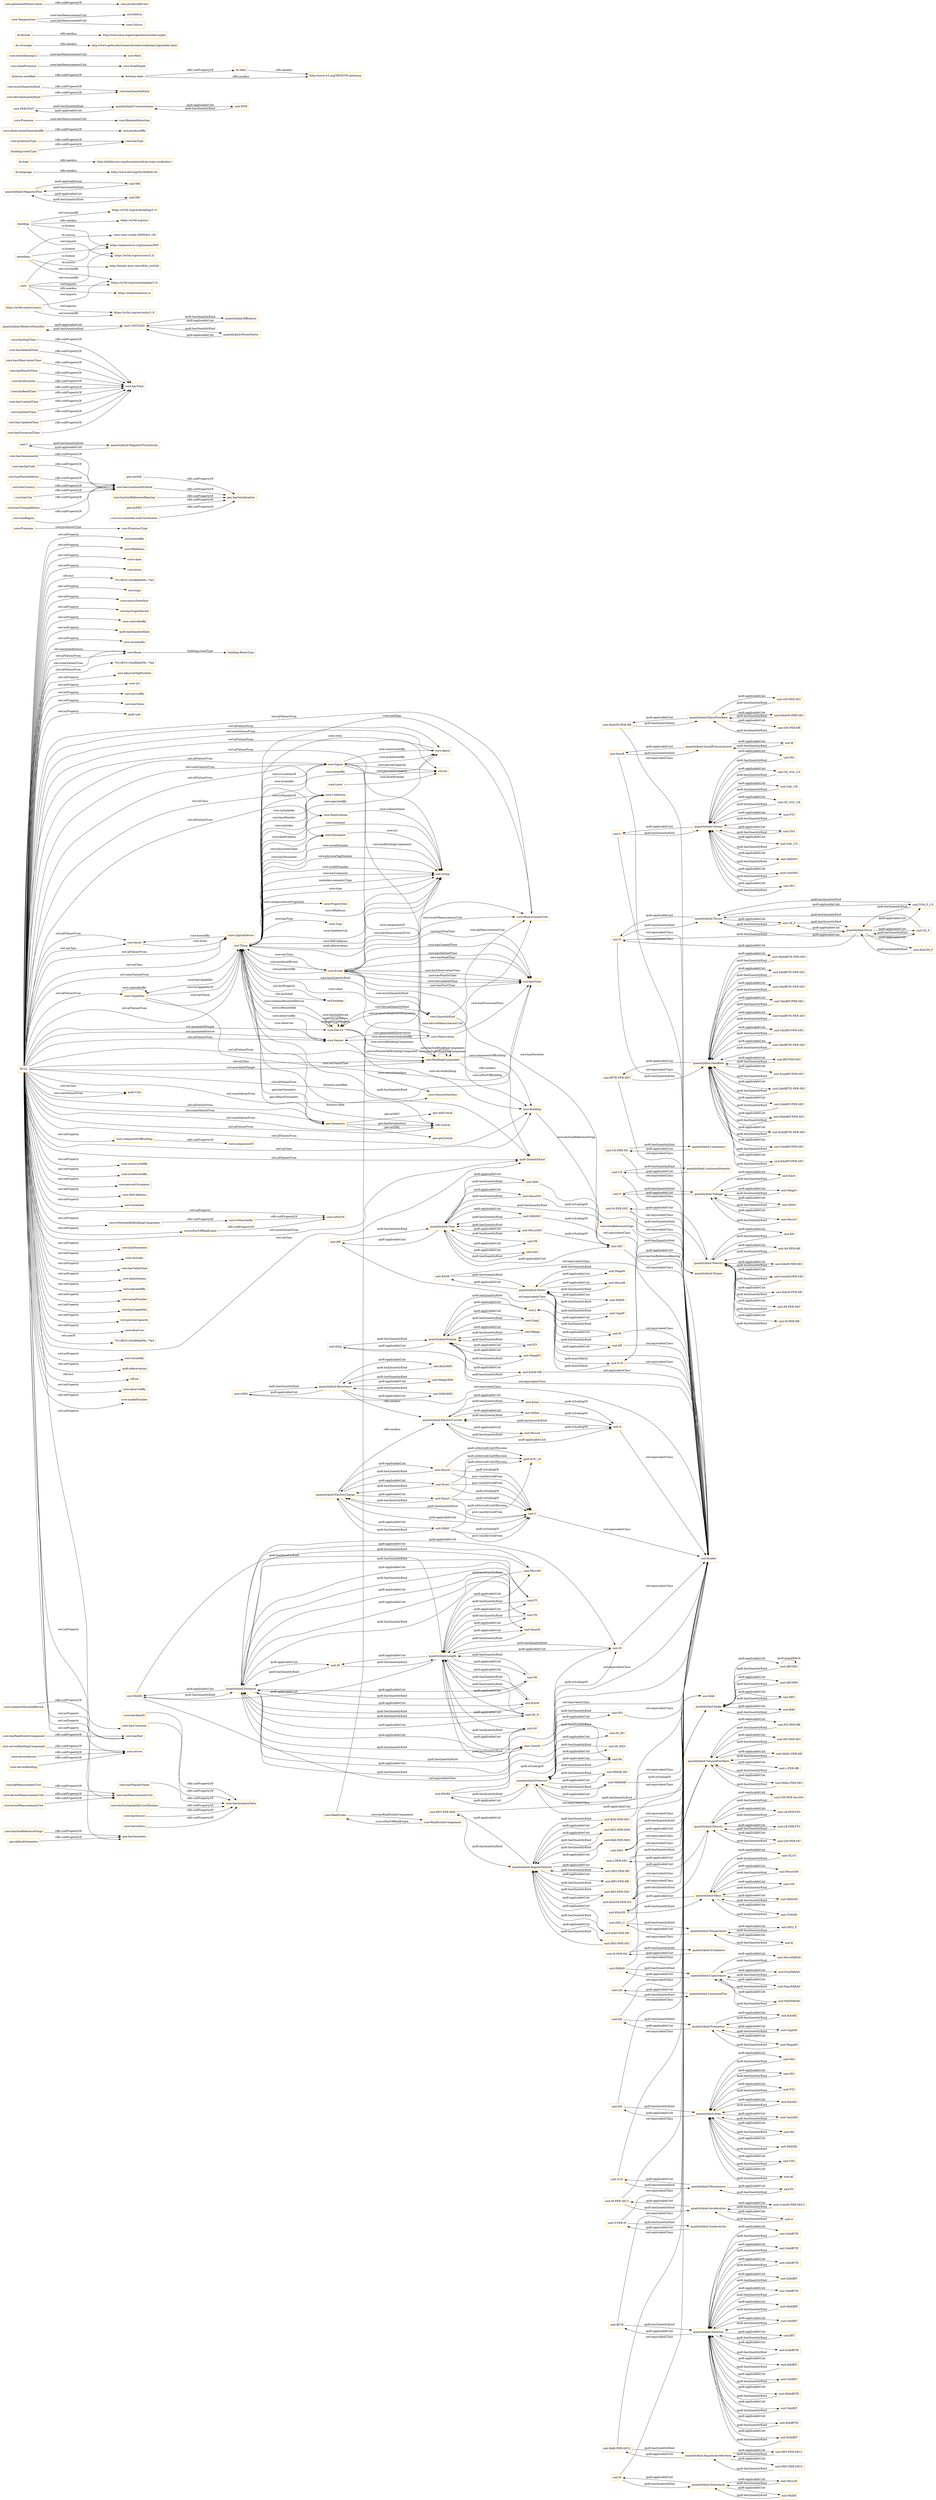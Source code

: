 digraph ar2dtool_diagram { 
rankdir=LR;
size="1501"
node [shape = rectangle, color="orange"]; "building:RoomType" "core:Room" "core:Premises" "core:Capability" "core:Observation" "core:Asset" "core:Level" "core:RealEstateComponent" "core:PropertySet" "core:Space" "core:Device" "core:Sensor" "geo:Geometry" "core:Type" "core:Building" "core:RealEstate" "core:Event" "core:GeoReferenceOrigo" "core:DataSchema" "core:BuildingComponent" "core:PremisesType" "core:LogicalDevice" "core:MeasurementUnit" "core:Agent" "core:Collection" "core:QuantityKind" "core:SensorInterface" "core:Document" "qudt:Unit" "qudt:QuantityKind" ; /*classes style*/
	"geo:asGML" -> "geo:hasSerialization" [ label = "rdfs:subPropertyOf" ];
	"unit:FC" -> "quantitykind:Illuminance" [ label = "qudt:hasQuantityKind" ];
	"unit:IN" -> "quantitykind:Distance" [ label = "qudt:hasQuantityKind" ];
	"unit:IN" -> "quantitykind:Length" [ label = "qudt:hasQuantityKind" ];
	"unit:REV" -> "quantitykind:Angle" [ label = "qudt:hasQuantityKind" ];
	"unit:MI-PER-SEC" -> "quantitykind:Velocity" [ label = "qudt:hasQuantityKind" ];
	"unit:T" -> "quantitykind:MagneticFluxDensity" [ label = "qudt:hasQuantityKind" ];
	"core:hasStopTime" -> "core:hasTime" [ label = "rdfs:subPropertyOf" ];
	"unit:GigaJ" -> "quantitykind:Energy" [ label = "qudt:hasQuantityKind" ];
	"core:hasGeonamesId" -> "core:hasLocationAttribute" [ label = "rdfs:subPropertyOf" ];
	"core:containsMountedDevice" -> "core:hasPart" [ label = "rdfs:subPropertyOf" ];
	"unit:YobiBIT" -> "quantitykind:DataSize" [ label = "qudt:hasQuantityKind" ];
	"unit:TebiBYTE-PER-SEC" -> "quantitykind:DataRate" [ label = "qudt:hasQuantityKind" ];
	"quantitykind:RelativeHumidity" -> "unit:UNITLESS" [ label = "qudt:applicableUnit" ];
	"unit:GAL_US" -> "quantitykind:Volume" [ label = "qudt:hasQuantityKind" ];
	"unit:BIT-PER-SEC" -> "quantitykind:DataRate" [ label = "qudt:hasQuantityKind" ];
	"unit:KiloGM-PER-HR" -> "xsd:double" [ label = "owl:equivalentClass" ];
	"unit:KiloGM-PER-HR" -> "quantitykind:MassFlowRate" [ label = "qudt:hasQuantityKind" ];
	"core:hasDeletedTime" -> "core:hasTime" [ label = "rdfs:subPropertyOf" ];
	"unit:REV-PER-SEC2" -> "quantitykind:AngularAcceleration" [ label = "qudt:hasQuantityKind" ];
	"unit:DEG_F" -> "quantitykind:Temperature" [ label = "qudt:hasQuantityKind" ];
	"core:hasObservationTime" -> "core:hasTime" [ label = "rdfs:subPropertyOf" ];
	"quantitykind:SoundPressureLevel" -> "unit:B" [ label = "qudt:applicableUnit" ];
	"quantitykind:SoundPressureLevel" -> "unit:DeciB" [ label = "qudt:applicableUnit" ];
	"building:" -> "https://w3id.org/rec/building/3.3/" [ label = "owl:versionIRI" ];
	"building:" -> "https://w3id.org/rec/" [ label = "rdfs:seeAlso" ];
	"building:" -> "https://opensource.org/licenses/MIT" [ label = "cc:license" ];
	"building:" -> "https://w3id.org/rec/core/3.3/" [ label = "owl:imports" ];
	"core:servesBuildingComponent" -> "core:serves" [ label = "rdfs:subPropertyOf" ];
	"unit:RAD" -> "quantitykind:Angle" [ label = "qudt:hasQuantityKind" ];
	"unit:MilliM3" -> "quantitykind:Volume" [ label = "qudt:hasQuantityKind" ];
	"core:hasLittera" -> "core:hasAuxiliaryData" [ label = "rdfs:subPropertyOf" ];
	"quantitykind:Volume" -> "unit:CentiM3" [ label = "qudt:applicableUnit" ];
	"quantitykind:Volume" -> "unit:MilliM3" [ label = "qudt:applicableUnit" ];
	"quantitykind:Volume" -> "unit:IN3" [ label = "qudt:applicableUnit" ];
	"quantitykind:Volume" -> "unit:M3" [ label = "qudt:applicableUnit" ];
	"quantitykind:Volume" -> "unit:OZ_VOL_US" [ label = "qudt:applicableUnit" ];
	"quantitykind:Volume" -> "unit:GAL_UK" [ label = "qudt:applicableUnit" ];
	"quantitykind:Volume" -> "unit:OZ_VOL_UK" [ label = "qudt:applicableUnit" ];
	"quantitykind:Volume" -> "unit:FT3" [ label = "qudt:applicableUnit" ];
	"quantitykind:Volume" -> "unit:L" [ label = "qudt:applicableUnit" ];
	"quantitykind:Volume" -> "unit:GAL_US" [ label = "qudt:applicableUnit" ];
	"quantitykind:Volume" -> "unit:YD3" [ label = "qudt:applicableUnit" ];
	"unit:HR" -> "xsd:double" [ label = "owl:equivalentClass" ];
	"unit:HR" -> "quantitykind:Time" [ label = "qudt:hasQuantityKind" ];
	"quantitykind:Thrust" -> "unit:N" [ label = "qudt:applicableUnit" ];
	"quantitykind:Thrust" -> "unit:TON_F_US" [ label = "qudt:applicableUnit" ];
	"quantitykind:Thrust" -> "unit:OZ_F" [ label = "qudt:applicableUnit" ];
	"quantitykind:Thrust" -> "unit:LB_F" [ label = "qudt:applicableUnit" ];
	"unit:OZ_VOL_UK" -> "quantitykind:Volume" [ label = "qudt:hasQuantityKind" ];
	"quantitykind:MagneticFlux" -> "unit:WB" [ label = "qudt:applicableUnit" ];
	"quantitykind:MagneticFlux" -> "unit:MX" [ label = "qudt:applicableUnit" ];
	"quantitykind:MagneticFluxDensity" -> "unit:T" [ label = "qudt:applicableUnit" ];
	"dc:language" -> "http://www.ietf.org/rfc/rfc4646.txt" [ label = "rdfs:seeAlso" ];
	"unit:BIT" -> "quantitykind:DataSize" [ label = "qudt:hasQuantityKind" ];
	"unit:WB" -> "quantitykind:MagneticFlux" [ label = "qudt:hasQuantityKind" ];
	"unit:DEG-PER-SEC" -> "quantitykind:AngularVelocity" [ label = "qudt:hasQuantityKind" ];
	"unit:FT" -> "quantitykind:Length" [ label = "qudt:hasQuantityKind" ];
	"unit:FT" -> "quantitykind:Distance" [ label = "qudt:hasQuantityKind" ];
	"unit:SEC" -> "xsd:double" [ label = "owl:equivalentClass" ];
	"unit:SEC" -> "quantitykind:Time" [ label = "qudt:hasQuantityKind" ];
	"core:hasZipCode" -> "core:hasLocationAttribute" [ label = "rdfs:subPropertyOf" ];
	"unit:KiloJ" -> "quantitykind:Energy" [ label = "qudt:hasQuantityKind" ];
	"unit:KiloJ" -> "xsd:double" [ label = "owl:equivalentClass" ];
	"unit:ExbiBYTE" -> "quantitykind:DataSize" [ label = "qudt:hasQuantityKind" ];
	"core:hasComment" -> "core:hasAuxiliaryData" [ label = "rdfs:subPropertyOf" ];
	"quantitykind:Resistance" -> "unit:OHM" [ label = "qudt:applicableUnit" ];
	"quantitykind:Resistance" -> "unit:MilliOHM" [ label = "qudt:applicableUnit" ];
	"quantitykind:Resistance" -> "unit:KiloOHM" [ label = "qudt:applicableUnit" ];
	"quantitykind:Resistance" -> "quantitykind:ElectricCurrent" [ label = "rdfs:seeAlso" ];
	"quantitykind:Resistance" -> "unit:MegaOHM" [ label = "qudt:applicableUnit" ];
	"unit:N-M" -> "xsd:double" [ label = "owl:equivalentClass" ];
	"unit:N-M" -> "quantitykind:Torque" [ label = "qudt:hasQuantityKind" ];
	"unit:N-M" -> "unit:J" [ label = "qudt:exactMatch" ];
	"unit:MegaJ" -> "quantitykind:Energy" [ label = "qudt:hasQuantityKind" ];
	"dc:type" -> "http://dublincore.org/documents/dcmi-type-vocabulary/" [ label = "rdfs:seeAlso" ];
	"unit:M-PER-HR" -> "quantitykind:Velocity" [ label = "qudt:hasQuantityKind" ];
	"quantitykind:Efficiency" -> "unit:UNITLESS" [ label = "qudt:applicableUnit" ];
	"quantitykind:Power" -> "unit:KiloW" [ label = "qudt:applicableUnit" ];
	"quantitykind:Power" -> "unit:MicroW" [ label = "qudt:applicableUnit" ];
	"quantitykind:Power" -> "unit:MegaW" [ label = "qudt:applicableUnit" ];
	"quantitykind:Power" -> "unit:W" [ label = "qudt:applicableUnit" ];
	"quantitykind:Power" -> "unit:GigaW" [ label = "qudt:applicableUnit" ];
	"quantitykind:Power" -> "unit:MilliW" [ label = "qudt:applicableUnit" ];
	"quantitykind:Power" -> "unit:HP" [ label = "qudt:applicableUnit" ];
	"unit:LB_F" -> "quantitykind:Force" [ label = "qudt:hasQuantityKind" ];
	"unit:LB_F" -> "quantitykind:Thrust" [ label = "qudt:hasQuantityKind" ];
	"unit:BYTE-PER-SEC" -> "quantitykind:DataRate" [ label = "qudt:hasQuantityKind" ];
	"unit:BYTE-PER-SEC" -> "xsd:double" [ label = "owl:equivalentClass" ];
	"core:hasPostalAddress" -> "core:hasLocationAttribute" [ label = "rdfs:subPropertyOf" ];
	"unit:IN_HG" -> "quantitykind:Pressure" [ label = "qudt:hasQuantityKind" ];
	"unit:IN_H2O" -> "quantitykind:Pressure" [ label = "qudt:hasQuantityKind" ];
	"metadata:" -> "https://opensource.org/licenses/MIT" [ label = "cc:license" ];
	"metadata:" -> "http://bloody-byte.net/rdf/dc_owl2dl/" [ label = "dc:source" ];
	"metadata:" -> "https://w3id.org/rec/metadata/3.3/" [ label = "owl:versionIRI" ];
	"metadata:" -> "vann:vann-vocab-20050401.rdf" [ label = "dc:source" ];
	"core:hasPointInTime" -> "core:hasTime" [ label = "rdfs:subPropertyOf" ];
	"quantitykind:Luminance" -> "unit:CD-PER-M2" [ label = "qudt:applicableUnit" ];
	"core:qkMeasurementUnit" -> "core:hasMeasurementUnit" [ label = "rdfs:subPropertyOf" ];
	"core:premisesType" -> "core:hasType" [ label = "rdfs:subPropertyOf" ];
	"core:observationGeneratedBy" -> "core:producedBy" [ label = "rdfs:subPropertyOf" ];
	"unit:J" -> "quantitykind:Energy" [ label = "qudt:hasQuantityKind" ];
	"unit:J" -> "unit:N-M" [ label = "qudt:exactMatch" ];
	"unit:CD" -> "quantitykind:LuminousIntensity" [ label = "qudt:hasQuantityKind" ];
	"unit:CD" -> "xsd:double" [ label = "owl:equivalentClass" ];
	"unit:ExbiBIT-PER-SEC" -> "quantitykind:DataRate" [ label = "qudt:hasQuantityKind" ];
	"quantitykind:Voltage" -> "unit:V" [ label = "qudt:applicableUnit" ];
	"quantitykind:Voltage" -> "unit:MilliV" [ label = "qudt:applicableUnit" ];
	"quantitykind:Voltage" -> "unit:MicroV" [ label = "qudt:applicableUnit" ];
	"quantitykind:Voltage" -> "unit:KiloV" [ label = "qudt:applicableUnit" ];
	"quantitykind:Voltage" -> "unit:MegaV" [ label = "qudt:applicableUnit" ];
	"unit:M-PER-SEC" -> "quantitykind:Velocity" [ label = "qudt:hasQuantityKind" ];
	"unit:M-PER-SEC" -> "xsd:double" [ label = "owl:equivalentClass" ];
	"unit:MI2" -> "quantitykind:Area" [ label = "qudt:hasQuantityKind" ];
	"core:hasGeoReferenceBearing" -> "geo:hasSerialization" [ label = "rdfs:subPropertyOf" ];
	"unit:DEG" -> "quantitykind:Angle" [ label = "qudt:hasQuantityKind" ];
	"unit:DEG" -> "xsd:double" [ label = "owl:equivalentClass" ];
	"unit:LB-PER-FT3" -> "quantitykind:Density" [ label = "qudt:hasQuantityKind" ];
	"unit:MicroGM" -> "quantitykind:Mass" [ label = "qudt:hasQuantityKind" ];
	"unit:MicroV" -> "quantitykind:Voltage" [ label = "qudt:hasQuantityKind" ];
	"unit:IN2" -> "quantitykind:Area" [ label = "qudt:hasQuantityKind" ];
	"core:deviceMeasurementUnit" -> "core:hasMeasurementUnit" [ label = "rdfs:subPropertyOf" ];
	"core:hasDuration" -> "core:hasTime" [ label = "rdfs:subPropertyOf" ];
	"unit:REV-PER-SEC" -> "quantitykind:AngularVelocity" [ label = "qudt:hasQuantityKind" ];
	"core:hasCountry" -> "core:hasLocationAttribute" [ label = "rdfs:subPropertyOf" ];
	"core:hasCity" -> "core:hasLocationAttribute" [ label = "rdfs:subPropertyOf" ];
	"building:roomType" -> "core:hasType" [ label = "rdfs:subPropertyOf" ];
	"unit:L-PER-SEC" -> "xsd:double" [ label = "owl:equivalentClass" ];
	"unit:L-PER-SEC" -> "quantitykind:VolumeFlowRate" [ label = "qudt:hasQuantityKind" ];
	"quantitykind:Density" -> "unit:GM-PER-M3" [ label = "qudt:applicableUnit" ];
	"quantitykind:Density" -> "unit:LB-PER-FT3" [ label = "qudt:applicableUnit" ];
	"quantitykind:Density" -> "unit:GM-PER-DeciM3" [ label = "qudt:applicableUnit" ];
	"quantitykind:Density" -> "unit:LB-PER-YD3" [ label = "qudt:applicableUnit" ];
	"quantitykind:Density" -> "unit:KiloGM-PER-M3" [ label = "qudt:applicableUnit" ];
	"quantitykind:Mass" -> "unit:KiloGM" [ label = "qudt:applicableUnit" ];
	"quantitykind:Mass" -> "unit:GM" [ label = "qudt:applicableUnit" ];
	"quantitykind:Mass" -> "unit:MicroGM" [ label = "qudt:applicableUnit" ];
	"quantitykind:Mass" -> "unit:MilliGM" [ label = "qudt:applicableUnit" ];
	"quantitykind:Mass" -> "unit:TONNE" [ label = "qudt:applicableUnit" ];
	"quantitykind:Mass" -> "unit:SLUG" [ label = "qudt:applicableUnit" ];
	"unit:KibiBIT" -> "quantitykind:DataSize" [ label = "qudt:hasQuantityKind" ];
	"unit:PA" -> "quantitykind:Pressure" [ label = "qudt:hasQuantityKind" ];
	"core:hasReadTime" -> "core:hasTime" [ label = "rdfs:subPropertyOf" ];
	"unit:DEG-PER-SEC2" -> "quantitykind:AngularAcceleration" [ label = "qudt:hasQuantityKind" ];
	"quantitykind:Time" -> "unit:MilliSEC" [ label = "qudt:applicableUnit" ];
	"quantitykind:Time" -> "unit:SEC" [ label = "qudt:applicableUnit" ];
	"quantitykind:Time" -> "unit:DAY" [ label = "qudt:applicableUnit" ];
	"quantitykind:Time" -> "unit:MicroSEC" [ label = "qudt:applicableUnit" ];
	"quantitykind:Time" -> "unit:HR" [ label = "qudt:applicableUnit" ];
	"quantitykind:Time" -> "unit:MIN" [ label = "qudt:applicableUnit" ];
	"quantitykind:Time" -> "unit:YR" [ label = "qudt:applicableUnit" ];
	"quantitykind:Time" -> "unit:NanoSEC" [ label = "qudt:applicableUnit" ];
	"core:hasCreatedTime" -> "core:hasTime" [ label = "rdfs:subPropertyOf" ];
	"unit:KiloV" -> "quantitykind:Voltage" [ label = "qudt:hasQuantityKind" ];
	"core:" -> "https://realestatecore.io" [ label = "rdfs:seeAlso" ];
	"core:" -> "https://w3id.org/rec/units/3.3/" [ label = "owl:imports" ];
	"core:" -> "https://w3id.org/rec/metadata/3.3/" [ label = "owl:imports" ];
	"core:" -> "https://w3id.org/rec/core/3.3/" [ label = "owl:versionIRI" ];
	"core:" -> "https://opensource.org/licenses/MIT" [ label = "cc:license" ];
	"unit:GibiBIT" -> "quantitykind:DataSize" [ label = "qudt:hasQuantityKind" ];
	"unit:DEG-PER-MIN" -> "quantitykind:AngularVelocity" [ label = "qudt:hasQuantityKind" ];
	"unit:ZebiBYTE-PER-SEC" -> "quantitykind:DataRate" [ label = "qudt:hasQuantityKind" ];
	"core:Presence" -> "core:BooleanDetection" [ label = "core:hasMeasurementUnit" ];
	"quantitykind:Temperature" -> "unit:K" [ label = "qudt:applicableUnit" ];
	"quantitykind:Temperature" -> "unit:DEG_F" [ label = "qudt:applicableUnit" ];
	"quantitykind:Temperature" -> "unit:DEG_C" [ label = "qudt:applicableUnit" ];
	"unit:KiloPA" -> "xsd:double" [ label = "owl:equivalentClass" ];
	"unit:KiloPA" -> "unit:PA" [ label = "qudt:isScalingOf" ];
	"unit:KiloPA" -> "quantitykind:Pressure" [ label = "qudt:hasQuantityKind" ];
	"unit:MIN" -> "xsd:double" [ label = "owl:equivalentClass" ];
	"unit:MIN" -> "quantitykind:Time" [ label = "qudt:hasQuantityKind" ];
	"unit:ZebiBIT-PER-SEC" -> "quantitykind:DataRate" [ label = "qudt:hasQuantityKind" ];
	"core:hasStartTime" -> "core:hasTime" [ label = "rdfs:subPropertyOf" ];
	"geo:asWKT" -> "geo:hasSerialization" [ label = "rdfs:subPropertyOf" ];
	"quantitykind:AngularVelocity" -> "unit:DEG-PER-SEC" [ label = "qudt:applicableUnit" ];
	"quantitykind:AngularVelocity" -> "unit:REV-PER-MIN" [ label = "qudt:applicableUnit" ];
	"quantitykind:AngularVelocity" -> "unit:RAD-PER-SEC" [ label = "qudt:applicableUnit" ];
	"quantitykind:AngularVelocity" -> "unit:DEG-PER-HR" [ label = "qudt:applicableUnit" ];
	"quantitykind:AngularVelocity" -> "unit:REV-PER-HR" [ label = "qudt:applicableUnit" ];
	"quantitykind:AngularVelocity" -> "unit:RAD-PER-MIN" [ label = "qudt:applicableUnit" ];
	"quantitykind:AngularVelocity" -> "unit:RAD-PER-HR" [ label = "qudt:applicableUnit" ];
	"quantitykind:AngularVelocity" -> "unit:REV-PER-SEC" [ label = "qudt:applicableUnit" ];
	"quantitykind:AngularVelocity" -> "unit:DEG-PER-MIN" [ label = "qudt:applicableUnit" ];
	"unit:KN" -> "quantitykind:Velocity" [ label = "qudt:hasQuantityKind" ];
	"unit:MegaV" -> "quantitykind:Voltage" [ label = "qudt:hasQuantityKind" ];
	"quantitykind:Energy" -> "unit:MegaEV" [ label = "qudt:applicableUnit" ];
	"quantitykind:Energy" -> "unit:GigaJ" [ label = "qudt:applicableUnit" ];
	"quantitykind:Energy" -> "unit:J" [ label = "qudt:applicableUnit" ];
	"quantitykind:Energy" -> "unit:MegaJ" [ label = "qudt:applicableUnit" ];
	"quantitykind:Energy" -> "unit:KiloW-HR" [ label = "qudt:applicableUnit" ];
	"quantitykind:Energy" -> "unit:EV" [ label = "qudt:applicableUnit" ];
	"quantitykind:Energy" -> "unit:KiloJ" [ label = "qudt:applicableUnit" ];
	"https://w3id.org/rec/units/" -> "https://w3id.org/rec/metadata/3.3/" [ label = "owl:imports" ];
	"https://w3id.org/rec/units/" -> "https://w3id.org/rec/units/3.3/" [ label = "owl:versionIRI" ];
	"core:hasRealEstateComponent" -> "core:hasPart" [ label = "rdfs:subPropertyOf" ];
	"unit:YR" -> "quantitykind:Time" [ label = "qudt:hasQuantityKind" ];
	"unit:RAD-PER-SEC" -> "quantitykind:AngularVelocity" [ label = "qudt:hasQuantityKind" ];
	"unit:RAD-PER-SEC" -> "xsd:double" [ label = "owl:equivalentClass" ];
	"unit:M3-PER-SEC" -> "quantitykind:VolumeFlowRate" [ label = "qudt:hasQuantityKind" ];
	"unit:K" -> "quantitykind:Temperature" [ label = "qudt:hasQuantityKind" ];
	"unit:W-PER-M2" -> "xsd:double" [ label = "owl:equivalentClass" ];
	"unit:W-PER-M2" -> "quantitykind:Irradiance" [ label = "qudt:hasQuantityKind" ];
	"quantitykind:DataRate" -> "unit:MebiBIT-PER-SEC" [ label = "qudt:applicableUnit" ];
	"quantitykind:DataRate" -> "unit:ExbiBYTE-PER-SEC" [ label = "qudt:applicableUnit" ];
	"quantitykind:DataRate" -> "unit:YobiBIT-PER-SEC" [ label = "qudt:applicableUnit" ];
	"quantitykind:DataRate" -> "unit:BIT-PER-SEC" [ label = "qudt:applicableUnit" ];
	"quantitykind:DataRate" -> "unit:TebiBYTE-PER-SEC" [ label = "qudt:applicableUnit" ];
	"quantitykind:DataRate" -> "unit:KibiBIT-PER-SEC" [ label = "qudt:applicableUnit" ];
	"quantitykind:DataRate" -> "unit:MebiBYTE-PER-SEC" [ label = "qudt:applicableUnit" ];
	"quantitykind:DataRate" -> "unit:KibiBYTE-PER-SEC" [ label = "qudt:applicableUnit" ];
	"quantitykind:DataRate" -> "unit:GibiBYTE-PER-SEC" [ label = "qudt:applicableUnit" ];
	"quantitykind:DataRate" -> "unit:TebiBIT-PER-SEC" [ label = "qudt:applicableUnit" ];
	"quantitykind:DataRate" -> "unit:ZebiBIT-PER-SEC" [ label = "qudt:applicableUnit" ];
	"quantitykind:DataRate" -> "unit:YobiBYTE-PER-SEC" [ label = "qudt:applicableUnit" ];
	"quantitykind:DataRate" -> "unit:GibiBIT-PER-SEC" [ label = "qudt:applicableUnit" ];
	"quantitykind:DataRate" -> "unit:BYTE-PER-SEC" [ label = "qudt:applicableUnit" ];
	"quantitykind:DataRate" -> "unit:ZebiBYTE-PER-SEC" [ label = "qudt:applicableUnit" ];
	"quantitykind:DataRate" -> "unit:ExbiBIT-PER-SEC" [ label = "qudt:applicableUnit" ];
	"unit:MI-PER-HR" -> "quantitykind:Velocity" [ label = "qudt:hasQuantityKind" ];
	"unit:V" -> "quantitykind:Voltage" [ label = "qudt:hasQuantityKind" ];
	"unit:V" -> "xsd:double" [ label = "owl:equivalentClass" ];
	"unit:GM-PER-SEC" -> "quantitykind:MassFlowRate" [ label = "qudt:hasQuantityKind" ];
	"unit:GM-PER-M3" -> "quantitykind:Density" [ label = "qudt:hasQuantityKind" ];
	"unit:GM-PER-DeciM3" -> "quantitykind:Density" [ label = "qudt:hasQuantityKind" ];
	"quantitykind:Length" -> "unit:MicroM" [ label = "qudt:applicableUnit" ];
	"quantitykind:Length" -> "unit:YD" [ label = "qudt:applicableUnit" ];
	"quantitykind:Length" -> "unit:MilliM" [ label = "qudt:applicableUnit" ];
	"quantitykind:Length" -> "unit:M" [ label = "qudt:applicableUnit" ];
	"quantitykind:Length" -> "unit:MI" [ label = "qudt:applicableUnit" ];
	"quantitykind:Length" -> "unit:FT" [ label = "qudt:applicableUnit" ];
	"quantitykind:Length" -> "unit:NanoM" [ label = "qudt:applicableUnit" ];
	"quantitykind:Length" -> "unit:CentiM" [ label = "qudt:applicableUnit" ];
	"quantitykind:Length" -> "unit:IN" [ label = "qudt:applicableUnit" ];
	"quantitykind:Length" -> "unit:MI_N" [ label = "qudt:applicableUnit" ];
	"quantitykind:Length" -> "unit:AU" [ label = "qudt:applicableUnit" ];
	"quantitykind:Length" -> "unit:KiloM" [ label = "qudt:applicableUnit" ];
	"unit:GigaW" -> "quantitykind:Power" [ label = "qudt:hasQuantityKind" ];
	"unit:MicroA" -> "quantitykind:ElectricCurrent" [ label = "qudt:hasQuantityKind" ];
	"unit:MicroA" -> "unit:A" [ label = "qudt:isScalingOf" ];
	"unit:KiloGM-PER-SEC" -> "quantitykind:MassFlowRate" [ label = "qudt:hasQuantityKind" ];
	"unit:MebiBYTE" -> "quantitykind:DataSize" [ label = "qudt:hasQuantityKind" ];
	"quantitykind:Capacitance" -> "unit:NanoFARAD" [ label = "qudt:applicableUnit" ];
	"quantitykind:Capacitance" -> "unit:MilliFARAD" [ label = "qudt:applicableUnit" ];
	"quantitykind:Capacitance" -> "unit:FARAD" [ label = "qudt:applicableUnit" ];
	"quantitykind:Capacitance" -> "unit:MicroFARAD" [ label = "qudt:applicableUnit" ];
	"quantitykind:Capacitance" -> "unit:PicoFARAD" [ label = "qudt:applicableUnit" ];
	"core:hasGeoReferenceOrigo" -> "geo:hasGeometry" [ label = "rdfs:subPropertyOf" ];
	"unit:ARCSEC" -> "unit:ARCSEC" [ label = "qudt:exactMatch" ];
	"unit:ARCSEC" -> "quantitykind:Angle" [ label = "qudt:hasQuantityKind" ];
	"unit:MilliV" -> "quantitykind:Voltage" [ label = "qudt:hasQuantityKind" ];
	"unit:PERCENT" -> "quantitykind:Concentration" [ label = "qudt:hasQuantityKind" ];
	"unit:MicroW" -> "quantitykind:Power" [ label = "qudt:hasQuantityKind" ];
	"unit:IN3" -> "quantitykind:Volume" [ label = "qudt:hasQuantityKind" ];
	"unit:SLUG" -> "quantitykind:Mass" [ label = "qudt:hasQuantityKind" ];
	"unit:MicroSEC" -> "unit:SEC" [ label = "qudt:isScalingOf" ];
	"unit:MicroSEC" -> "quantitykind:Time" [ label = "qudt:hasQuantityKind" ];
	"unit:MilliL-PER-HR" -> "quantitykind:VolumeFlowRate" [ label = "qudt:hasQuantityKind" ];
	"unit:BAR" -> "quantitykind:Pressure" [ label = "qudt:hasQuantityKind" ];
	"unit:TebiBIT" -> "quantitykind:DataSize" [ label = "qudt:hasQuantityKind" ];
	"unit:NanoSEC" -> "quantitykind:Time" [ label = "qudt:hasQuantityKind" ];
	"unit:NanoSEC" -> "unit:SEC" [ label = "qudt:isScalingOf" ];
	"core:eventQuantityKind" -> "core:hasQuantityKind" [ label = "rdfs:subPropertyOf" ];
	"unit:L-PER-HR" -> "quantitykind:VolumeFlowRate" [ label = "qudt:hasQuantityKind" ];
	"unit:MilliM_HG" -> "quantitykind:Pressure" [ label = "qudt:hasQuantityKind" ];
	"unit:DEG-PER-HR" -> "quantitykind:AngularVelocity" [ label = "qudt:hasQuantityKind" ];
	"quantitykind:VolumeFlowRate" -> "unit:MilliL-PER-SEC" [ label = "qudt:applicableUnit" ];
	"quantitykind:VolumeFlowRate" -> "unit:L-PER-SEC" [ label = "qudt:applicableUnit" ];
	"quantitykind:VolumeFlowRate" -> "unit:MilliL-PER-HR" [ label = "qudt:applicableUnit" ];
	"quantitykind:VolumeFlowRate" -> "unit:M3-PER-SEC" [ label = "qudt:applicableUnit" ];
	"quantitykind:VolumeFlowRate" -> "unit:M3-PER-HR" [ label = "qudt:applicableUnit" ];
	"quantitykind:VolumeFlowRate" -> "unit:L-PER-HR" [ label = "qudt:applicableUnit" ];
	"unit:REV-PER-MIN" -> "xsd:double" [ label = "owl:equivalentClass" ];
	"unit:REV-PER-MIN" -> "quantitykind:AngularVelocity" [ label = "qudt:hasQuantityKind" ];
	"unit:UNITLESS" -> "quantitykind:PowerFactor" [ label = "qudt:hasQuantityKind" ];
	"unit:UNITLESS" -> "quantitykind:Efficiency" [ label = "qudt:hasQuantityKind" ];
	"unit:UNITLESS" -> "quantitykind:RelativeHumidity" [ label = "qudt:hasQuantityKind" ];
	"unit:MI_N" -> "quantitykind:Length" [ label = "qudt:hasQuantityKind" ];
	"unit:MI_N" -> "quantitykind:Distance" [ label = "qudt:hasQuantityKind" ];
	"unit:REV-PER-HR" -> "quantitykind:AngularVelocity" [ label = "qudt:hasQuantityKind" ];
	"unit:MilliSEC" -> "unit:SEC" [ label = "qudt:isScalingOf" ];
	"unit:MilliSEC" -> "quantitykind:Time" [ label = "qudt:hasQuantityKind" ];
	"unit:ExbiBYTE-PER-SEC" -> "quantitykind:DataRate" [ label = "qudt:hasQuantityKind" ];
	"unit:KibiBYTE" -> "quantitykind:DataSize" [ label = "qudt:hasQuantityKind" ];
	"dcterms:date" -> "dc:date" [ label = "rdfs:subPropertyOf" ];
	"dcterms:date" -> "http://www.w3.org/TR/NOTE-datetime" [ label = "rdfs:seeAlso" ];
	"unit:KiloA" -> "quantitykind:ElectricCurrent" [ label = "qudt:hasQuantityKind" ];
	"unit:KiloA" -> "unit:A" [ label = "qudt:isScalingOf" ];
	"core:AreaPresence" -> "core:NumPeople" [ label = "core:hasMeasurementUnit" ];
	"unit:MX" -> "quantitykind:MagneticFlux" [ label = "qudt:hasQuantityKind" ];
	"unit:KiloW" -> "xsd:double" [ label = "owl:equivalentClass" ];
	"unit:KiloW" -> "quantitykind:Power" [ label = "qudt:hasQuantityKind" ];
	"unit:FT2" -> "quantitykind:Area" [ label = "qudt:hasQuantityKind" ];
	"unit:GM" -> "quantitykind:Mass" [ label = "qudt:hasQuantityKind" ];
	"core:hasUpdatedTime" -> "core:hasTime" [ label = "rdfs:subPropertyOf" ];
	"quantitykind:LuminousFlux" -> "unit:LM" [ label = "qudt:applicableUnit" ];
	"unit:NanoFARAD" -> "quantitykind:Capacitance" [ label = "qudt:hasQuantityKind" ];
	"unit:CentiM-PER-SEC2" -> "quantitykind:Acceleration" [ label = "qudt:hasQuantityKind" ];
	"unit:TONNE" -> "quantitykind:Mass" [ label = "qudt:hasQuantityKind" ];
	"unit:DEG_C" -> "quantitykind:Temperature" [ label = "qudt:hasQuantityKind" ];
	"unit:DEG_C" -> "xsd:double" [ label = "owl:equivalentClass" ];
	"geo:defaultGeometry" -> "geo:hasGeometry" [ label = "rdfs:subPropertyOf" ];
	"unit:GibiBIT-PER-SEC" -> "quantitykind:DataRate" [ label = "qudt:hasQuantityKind" ];
	"unit:MegaW" -> "quantitykind:Power" [ label = "qudt:hasQuantityKind" ];
	"unit:PPM" -> "quantitykind:Concentration" [ label = "qudt:hasQuantityKind" ];
	"core:ActiveEnergyL1" -> "core:Watt" [ label = "core:hasMeasurementUnit" ];
	"unit:LB-PER-YD3" -> "quantitykind:Density" [ label = "qudt:hasQuantityKind" ];
	"unit:KiloOHM" -> "quantitykind:Resistance" [ label = "qudt:hasQuantityKind" ];
	"unit:KiloM-PER-SEC" -> "quantitykind:Velocity" [ label = "qudt:hasQuantityKind" ];
	"unit:HZ" -> "xsd:double" [ label = "owl:equivalentClass" ];
	"unit:HZ" -> "quantitykind:Frequency" [ label = "qudt:hasQuantityKind" ];
	"unit:OZ_VOL_US" -> "quantitykind:Volume" [ label = "qudt:hasQuantityKind" ];
	"unit:FARAD" -> "quantitykind:Capacitance" [ label = "qudt:hasQuantityKind" ];
	"unit:FARAD" -> "xsd:double" [ label = "owl:equivalentClass" ];
	"unit:A" -> "xsd:double" [ label = "owl:equivalentClass" ];
	"unit:A" -> "quantitykind:ElectricCurrent" [ label = "qudt:hasQuantityKind" ];
	"core:servesDevice" -> "core:serves" [ label = "rdfs:subPropertyOf" ];
	"unit:ExbiBIT" -> "quantitykind:DataSize" [ label = "qudt:hasQuantityKind" ];
	"unit:M2" -> "xsd:double" [ label = "owl:equivalentClass" ];
	"unit:M2" -> "quantitykind:Area" [ label = "qudt:hasQuantityKind" ];
	"unit:LUX" -> "quantitykind:Illuminance" [ label = "qudt:hasQuantityKind" ];
	"unit:LUX" -> "xsd:double" [ label = "owl:equivalentClass" ];
	"quantitykind:Acceleration" -> "unit:G" [ label = "qudt:applicableUnit" ];
	"quantitykind:Acceleration" -> "unit:CentiM-PER-SEC2" [ label = "qudt:applicableUnit" ];
	"quantitykind:Acceleration" -> "unit:M-PER-SEC2" [ label = "qudt:applicableUnit" ];
	"unit:KiloW-HR" -> "xsd:double" [ label = "owl:equivalentClass" ];
	"unit:KiloW-HR" -> "quantitykind:Energy" [ label = "qudt:hasQuantityKind" ];
	"unit:KiloGM" -> "xsd:double" [ label = "owl:equivalentClass" ];
	"unit:KiloGM" -> "quantitykind:Mass" [ label = "qudt:hasQuantityKind" ];
	"unit:L" -> "xsd:double" [ label = "owl:equivalentClass" ];
	"unit:L" -> "quantitykind:Volume" [ label = "qudt:hasQuantityKind" ];
	"core:hasLocationAttribute" -> "geo:hasSerialization" [ label = "rdfs:subPropertyOf" ];
	"quantitykind:Angle" -> "unit:RAD" [ label = "qudt:applicableUnit" ];
	"quantitykind:Angle" -> "unit:REV" [ label = "qudt:applicableUnit" ];
	"quantitykind:Angle" -> "unit:DEG" [ label = "qudt:applicableUnit" ];
	"quantitykind:Angle" -> "unit:ARCSEC" [ label = "qudt:applicableUnit" ];
	"quantitykind:Angle" -> "unit:ARCMIN" [ label = "qudt:applicableUnit" ];
	"unit:S-PER-M" -> "quantitykind:Conductivity" [ label = "qudt:hasQuantityKind" ];
	"unit:S-PER-M" -> "xsd:double" [ label = "owl:equivalentClass" ];
	"core:deviceQuantityKind" -> "core:hasQuantityKind" [ label = "rdfs:subPropertyOf" ];
	"unit:W" -> "xsd:double" [ label = "owl:equivalentClass" ];
	"unit:W" -> "quantitykind:Power" [ label = "qudt:hasQuantityKind" ];
	"core:componentOfBuilding" -> "core:componentOf" [ label = "rdfs:subPropertyOf" ];
	"unit:RAD-PER-MIN" -> "quantitykind:AngularVelocity" [ label = "qudt:hasQuantityKind" ];
	"unit:GAL_UK" -> "quantitykind:Volume" [ label = "qudt:hasQuantityKind" ];
	"core:eventMeasurementUnit" -> "core:hasMeasurementUnit" [ label = "rdfs:subPropertyOf" ];
	"unit:MilliA" -> "quantitykind:ElectricCurrent" [ label = "qudt:hasQuantityKind" ];
	"unit:MilliA" -> "unit:A" [ label = "qudt:isScalingOf" ];
	"unit:MilliFARAD" -> "quantitykind:Capacitance" [ label = "qudt:hasQuantityKind" ];
	"quantitykind:Velocity" -> "unit:KiloM-PER-SEC" [ label = "qudt:applicableUnit" ];
	"quantitykind:Velocity" -> "unit:M-PER-HR" [ label = "qudt:applicableUnit" ];
	"quantitykind:Velocity" -> "unit:KN" [ label = "qudt:applicableUnit" ];
	"quantitykind:Velocity" -> "unit:CentiM-PER-SEC" [ label = "qudt:applicableUnit" ];
	"quantitykind:Velocity" -> "unit:MI-PER-SEC" [ label = "qudt:applicableUnit" ];
	"quantitykind:Velocity" -> "unit:MI-PER-HR" [ label = "qudt:applicableUnit" ];
	"quantitykind:Velocity" -> "unit:KiloM-PER-HR" [ label = "qudt:applicableUnit" ];
	"quantitykind:Velocity" -> "unit:M-PER-SEC" [ label = "qudt:applicableUnit" ];
	"unit:KiloHZ" -> "quantitykind:Frequency" [ label = "qudt:hasQuantityKind" ];
	"unit:MicroM" -> "quantitykind:Distance" [ label = "qudt:hasQuantityKind" ];
	"unit:MicroM" -> "quantitykind:Length" [ label = "qudt:hasQuantityKind" ];
	"unit:NanoM" -> "quantitykind:Distance" [ label = "qudt:hasQuantityKind" ];
	"unit:NanoM" -> "quantitykind:Length" [ label = "qudt:hasQuantityKind" ];
	"unit:MebiBIT-PER-SEC" -> "quantitykind:DataRate" [ label = "qudt:hasQuantityKind" ];
	"unit:GibiBYTE-PER-SEC" -> "quantitykind:DataRate" [ label = "qudt:hasQuantityKind" ];
	"unit:MilliW" -> "quantitykind:Power" [ label = "qudt:hasQuantityKind" ];
	"unit:KiloM2" -> "quantitykind:Area" [ label = "qudt:hasQuantityKind" ];
	"unit:CD-PER-M2" -> "xsd:double" [ label = "owl:equivalentClass" ];
	"unit:CD-PER-M2" -> "quantitykind:Luminance" [ label = "qudt:hasQuantityKind" ];
	"unit:TON_F_US" -> "quantitykind:Force" [ label = "qudt:hasQuantityKind" ];
	"unit:TON_F_US" -> "quantitykind:Thrust" [ label = "qudt:hasQuantityKind" ];
	"unit:PicoFARAD" -> "quantitykind:Capacitance" [ label = "qudt:hasQuantityKind" ];
	"quantitykind:Conductivity" -> "unit:S-PER-M" [ label = "qudt:applicableUnit" ];
	"quantitykind:Illuminance" -> "unit:LUX" [ label = "qudt:applicableUnit" ];
	"quantitykind:Illuminance" -> "unit:FC" [ label = "qudt:applicableUnit" ];
	"unit:ARCMIN" -> "quantitykind:Angle" [ label = "qudt:hasQuantityKind" ];
	"unit:OHM" -> "xsd:double" [ label = "owl:equivalentClass" ];
	"unit:OHM" -> "quantitykind:Resistance" [ label = "qudt:hasQuantityKind" ];
	"quantitykind:Concentration" -> "unit:PPM" [ label = "qudt:applicableUnit" ];
	"quantitykind:Concentration" -> "unit:PERCENT" [ label = "qudt:applicableUnit" ];
	"core:hasVistingAddress" -> "core:hasLocationAttribute" [ label = "rdfs:subPropertyOf" ];
	"unit:G" -> "quantitykind:Acceleration" [ label = "qudt:hasQuantityKind" ];
	"quantitykind:Area" -> "unit:CentiM2" [ label = "qudt:applicableUnit" ];
	"quantitykind:Area" -> "unit:HA" [ label = "qudt:applicableUnit" ];
	"quantitykind:Area" -> "unit:FT2" [ label = "qudt:applicableUnit" ];
	"quantitykind:Area" -> "unit:MilliM2" [ label = "qudt:applicableUnit" ];
	"quantitykind:Area" -> "unit:KiloM2" [ label = "qudt:applicableUnit" ];
	"quantitykind:Area" -> "unit:MI2" [ label = "qudt:applicableUnit" ];
	"quantitykind:Area" -> "unit:YD2" [ label = "qudt:applicableUnit" ];
	"quantitykind:Area" -> "unit:IN2" [ label = "qudt:applicableUnit" ];
	"quantitykind:Area" -> "unit:M2" [ label = "qudt:applicableUnit" ];
	"quantitykind:Area" -> "unit:AC" [ label = "qudt:applicableUnit" ];
	"unit:MilliL-PER-SEC" -> "quantitykind:VolumeFlowRate" [ label = "qudt:hasQuantityKind" ];
	"unit:OZ_F" -> "quantitykind:Thrust" [ label = "qudt:hasQuantityKind" ];
	"unit:OZ_F" -> "quantitykind:Force" [ label = "qudt:hasQuantityKind" ];
	"quantitykind:Frequency" -> "unit:GigaHZ" [ label = "qudt:applicableUnit" ];
	"quantitykind:Frequency" -> "unit:KiloHZ" [ label = "qudt:applicableUnit" ];
	"quantitykind:Frequency" -> "unit:MegaHZ" [ label = "qudt:applicableUnit" ];
	"quantitykind:Frequency" -> "unit:HZ" [ label = "qudt:applicableUnit" ];
	"quantitykind:PowerFactor" -> "unit:UNITLESS" [ label = "qudt:applicableUnit" ];
	"unit:MegaHZ" -> "quantitykind:Frequency" [ label = "qudt:hasQuantityKind" ];
	"unit:KiloM" -> "quantitykind:Length" [ label = "qudt:hasQuantityKind" ];
	"unit:KiloM" -> "quantitykind:Distance" [ label = "qudt:hasQuantityKind" ];
	"unit:GibiBYTE" -> "quantitykind:DataSize" [ label = "qudt:hasQuantityKind" ];
	"dc:date" -> "http://www.w3.org/TR/NOTE-datetime" [ label = "rdfs:seeAlso" ];
	"unit:FT3" -> "quantitykind:Volume" [ label = "qudt:hasQuantityKind" ];
	"unit:MicroH" -> "quantitykind:Inductance" [ label = "qudt:hasQuantityKind" ];
	"unit:MebiBYTE-PER-SEC" -> "quantitykind:DataRate" [ label = "qudt:hasQuantityKind" ];
	"unit:AC" -> "quantitykind:Area" [ label = "qudt:hasQuantityKind" ];
	"core:hasAliasID" -> "core:hasAuxiliaryData" [ label = "rdfs:subPropertyOf" ];
	"unit:GigaHZ" -> "quantitykind:Frequency" [ label = "qudt:hasQuantityKind" ];
	"unit:KiloGM-PER-M3" -> "quantitykind:Density" [ label = "qudt:hasQuantityKind" ];
	"unit:KiloGM-PER-M3" -> "xsd:double" [ label = "owl:equivalentClass" ];
	"unit:PicoC" -> "unit:C" [ label = "prov:wasDerivedFrom" ];
	"unit:PicoC" -> "unit:C" [ label = "qudt:isScalingOf" ];
	"unit:PicoC" -> "qudt:SOU_SI" [ label = "qudt:isDerivedUnitOfSystem" ];
	"unit:PicoC" -> "quantitykind:ElectricCharge" [ label = "qudt:hasQuantityKind" ];
	"unit:HP" -> "xsd:double" [ label = "owl:equivalentClass" ];
	"unit:HP" -> "quantitykind:Power" [ label = "qudt:hasQuantityKind" ];
	"unit:YobiBYTE" -> "quantitykind:DataSize" [ label = "qudt:hasQuantityKind" ];
	"unit:BYTE" -> "xsd:double" [ label = "owl:equivalentClass" ];
	"unit:BYTE" -> "quantitykind:DataSize" [ label = "qudt:hasQuantityKind" ];
	"quantitykind:Distance" -> "unit:IN" [ label = "qudt:applicableUnit" ];
	"quantitykind:Distance" -> "unit:MilliM" [ label = "qudt:applicableUnit" ];
	"quantitykind:Distance" -> "unit:MI" [ label = "qudt:applicableUnit" ];
	"quantitykind:Distance" -> "unit:FT" [ label = "qudt:applicableUnit" ];
	"quantitykind:Distance" -> "unit:CentiM" [ label = "qudt:applicableUnit" ];
	"quantitykind:Distance" -> "unit:AU" [ label = "qudt:applicableUnit" ];
	"quantitykind:Distance" -> "unit:MI_N" [ label = "qudt:applicableUnit" ];
	"quantitykind:Distance" -> "unit:MicroM" [ label = "qudt:applicableUnit" ];
	"quantitykind:Distance" -> "unit:KiloM" [ label = "qudt:applicableUnit" ];
	"quantitykind:Distance" -> "unit:M" [ label = "qudt:applicableUnit" ];
	"quantitykind:Distance" -> "unit:YD" [ label = "qudt:applicableUnit" ];
	"quantitykind:Distance" -> "unit:NanoM" [ label = "qudt:applicableUnit" ];
	"unit:KibiBIT-PER-SEC" -> "quantitykind:DataRate" [ label = "qudt:hasQuantityKind" ];
	"unit:B" -> "quantitykind:SoundPressureLevel" [ label = "qudt:hasQuantityKind" ];
	"unit:GM-PER-HR" -> "quantitykind:MassFlowRate" [ label = "qudt:hasQuantityKind" ];
	"unit:DeciB" -> "quantitykind:SoundPressureLevel" [ label = "qudt:hasQuantityKind" ];
	"unit:DeciB" -> "xsd:double" [ label = "owl:equivalentClass" ];
	"unit:M3" -> "quantitykind:Volume" [ label = "qudt:hasQuantityKind" ];
	"quantitykind:AngularAcceleration" -> "unit:RAD-PER-SEC2" [ label = "qudt:applicableUnit" ];
	"quantitykind:AngularAcceleration" -> "unit:REV-PER-SEC2" [ label = "qudt:applicableUnit" ];
	"quantitykind:AngularAcceleration" -> "unit:DEG-PER-SEC2" [ label = "qudt:applicableUnit" ];
	"quantitykind:Pressure" -> "unit:BAR" [ label = "qudt:applicableUnit" ];
	"quantitykind:Pressure" -> "unit:MilliBAR" [ label = "qudt:applicableUnit" ];
	"quantitykind:Pressure" -> "unit:IN_H2O" [ label = "qudt:applicableUnit" ];
	"quantitykind:Pressure" -> "unit:PA" [ label = "qudt:applicableUnit" ];
	"quantitykind:Pressure" -> "unit:MilliM_HG" [ label = "qudt:applicableUnit" ];
	"quantitykind:Pressure" -> "unit:IN_HG" [ label = "qudt:applicableUnit" ];
	"quantitykind:Pressure" -> "unit:KiloPA" [ label = "qudt:applicableUnit" ];
	"quantitykind:Pressure" -> "unit:PSI" [ label = "qudt:applicableUnit" ];
	"unit:M" -> "xsd:double" [ label = "owl:equivalentClass" ];
	"unit:M" -> "quantitykind:Distance" [ label = "qudt:hasQuantityKind" ];
	"unit:M" -> "quantitykind:Length" [ label = "qudt:hasQuantityKind" ];
	"unit:CentiM2" -> "quantitykind:Area" [ label = "qudt:hasQuantityKind" ];
	"unit:KiloM-PER-HR" -> "quantitykind:Velocity" [ label = "qudt:hasQuantityKind" ];
	"unit:MI" -> "quantitykind:Distance" [ label = "qudt:hasQuantityKind" ];
	"unit:MI" -> "quantitykind:Length" [ label = "qudt:hasQuantityKind" ];
	"unit:M-PER-SEC2" -> "xsd:double" [ label = "owl:equivalentClass" ];
	"unit:M-PER-SEC2" -> "quantitykind:Acceleration" [ label = "qudt:hasQuantityKind" ];
	"unit:ZebiBYTE" -> "quantitykind:DataSize" [ label = "qudt:hasQuantityKind" ];
	"quantitykind:Force" -> "unit:KiloGM_F" [ label = "qudt:applicableUnit" ];
	"quantitykind:Force" -> "unit:TON_F_US" [ label = "qudt:applicableUnit" ];
	"quantitykind:Force" -> "unit:LB_F" [ label = "qudt:applicableUnit" ];
	"quantitykind:Force" -> "unit:N" [ label = "qudt:applicableUnit" ];
	"quantitykind:Force" -> "unit:OZ_F" [ label = "qudt:applicableUnit" ];
	"dc:coverage" -> "http://www.getty.edu/research/tools/vocabulary/tgn/index.html" [ label = "rdfs:seeAlso" ];
	"unit:NanoC" -> "unit:C" [ label = "prov:wasDerivedFrom" ];
	"unit:NanoC" -> "qudt:SOU_SI" [ label = "qudt:isDerivedUnitOfSystem" ];
	"unit:NanoC" -> "unit:C" [ label = "qudt:isScalingOf" ];
	"unit:NanoC" -> "quantitykind:ElectricCharge" [ label = "qudt:hasQuantityKind" ];
	"unit:MicroC" -> "qudt:SOU_SI" [ label = "qudt:isDerivedUnitOfSystem" ];
	"unit:MicroC" -> "unit:C" [ label = "qudt:isScalingOf" ];
	"unit:MicroC" -> "unit:C" [ label = "prov:wasDerivedFrom" ];
	"unit:MicroC" -> "quantitykind:ElectricCharge" [ label = "qudt:hasQuantityKind" ];
	"quantitykind:Inductance" -> "unit:MilliH" [ label = "qudt:applicableUnit" ];
	"quantitykind:Inductance" -> "unit:H" [ label = "qudt:applicableUnit" ];
	"quantitykind:Inductance" -> "unit:MicroH" [ label = "qudt:applicableUnit" ];
	"core:hasPopularName" -> "core:hasAuxiliaryData" [ label = "rdfs:subPropertyOf" ];
	"core:hasSustainabilityCertification" -> "core:hasAuxiliaryData" [ label = "rdfs:subPropertyOf" ];
	"unit:MilliM" -> "quantitykind:Length" [ label = "qudt:hasQuantityKind" ];
	"unit:MilliM" -> "xsd:double" [ label = "owl:equivalentClass" ];
	"unit:MilliM" -> "quantitykind:Distance" [ label = "qudt:hasQuantityKind" ];
	"unit:MegaOHM" -> "quantitykind:Resistance" [ label = "qudt:hasQuantityKind" ];
	"unit:MilliBAR" -> "unit:BAR" [ label = "qudt:isScalingOf" ];
	"unit:MilliBAR" -> "quantitykind:Pressure" [ label = "qudt:hasQuantityKind" ];
	"quantitykind:ElectricCharge" -> "unit:MicroC" [ label = "qudt:applicableUnit" ];
	"quantitykind:ElectricCharge" -> "unit:MilliC" [ label = "qudt:applicableUnit" ];
	"quantitykind:ElectricCharge" -> "unit:C" [ label = "qudt:applicableUnit" ];
	"quantitykind:ElectricCharge" -> "quantitykind:ElectricCurrent" [ label = "rdfs:seeAlso" ];
	"quantitykind:ElectricCharge" -> "unit:PicoC" [ label = "qudt:applicableUnit" ];
	"quantitykind:ElectricCharge" -> "unit:NanoC" [ label = "qudt:applicableUnit" ];
	"quantitykind:DataSize" -> "unit:ExbiBIT" [ label = "qudt:applicableUnit" ];
	"quantitykind:DataSize" -> "unit:YobiBYTE" [ label = "qudt:applicableUnit" ];
	"quantitykind:DataSize" -> "unit:KibiBIT" [ label = "qudt:applicableUnit" ];
	"quantitykind:DataSize" -> "unit:YobiBIT" [ label = "qudt:applicableUnit" ];
	"quantitykind:DataSize" -> "unit:ZebiBYTE" [ label = "qudt:applicableUnit" ];
	"quantitykind:DataSize" -> "unit:TebiBIT" [ label = "qudt:applicableUnit" ];
	"quantitykind:DataSize" -> "unit:ExbiBYTE" [ label = "qudt:applicableUnit" ];
	"quantitykind:DataSize" -> "unit:BIT" [ label = "qudt:applicableUnit" ];
	"quantitykind:DataSize" -> "unit:GibiBYTE" [ label = "qudt:applicableUnit" ];
	"quantitykind:DataSize" -> "unit:BYTE" [ label = "qudt:applicableUnit" ];
	"quantitykind:DataSize" -> "unit:GibiBIT" [ label = "qudt:applicableUnit" ];
	"quantitykind:DataSize" -> "unit:ZebiBIT" [ label = "qudt:applicableUnit" ];
	"quantitykind:DataSize" -> "unit:TebiBYTE" [ label = "qudt:applicableUnit" ];
	"quantitykind:DataSize" -> "unit:KibiBYTE" [ label = "qudt:applicableUnit" ];
	"quantitykind:DataSize" -> "unit:MebiBYTE" [ label = "qudt:applicableUnit" ];
	"quantitykind:DataSize" -> "unit:MebiBIT" [ label = "qudt:applicableUnit" ];
	"unit:PSI" -> "xsd:double" [ label = "owl:equivalentClass" ];
	"unit:PSI" -> "quantitykind:Pressure" [ label = "qudt:hasQuantityKind" ];
	"unit:KibiBYTE-PER-SEC" -> "quantitykind:DataRate" [ label = "qudt:hasQuantityKind" ];
	"dc:format" -> "http://www.iana.org/assignments/media-types/" [ label = "rdfs:seeAlso" ];
	"unit:YD2" -> "quantitykind:Area" [ label = "qudt:hasQuantityKind" ];
	"core:isPartOfRealEstate" -> "core:isPartOf" [ label = "rdfs:subPropertyOf" ];
	"core:Temperature" -> "core:Kelvin" [ label = "core:hasMeasurementUnit" ];
	"core:Temperature" -> "core:Celsius" [ label = "core:hasMeasurementUnit" ];
	"core:isMountedIn" -> "core:isPartOf" [ label = "rdfs:subPropertyOf" ];
	"unit:YD" -> "quantitykind:Length" [ label = "qudt:hasQuantityKind" ];
	"unit:YD" -> "quantitykind:Distance" [ label = "qudt:hasQuantityKind" ];
	"unit:TebiBYTE" -> "quantitykind:DataSize" [ label = "qudt:hasQuantityKind" ];
	"unit:RAD-PER-HR" -> "quantitykind:AngularVelocity" [ label = "qudt:hasQuantityKind" ];
	"core:hasRegion" -> "core:hasLocationAttribute" [ label = "rdfs:subPropertyOf" ];
	"unit:EV" -> "quantitykind:Energy" [ label = "qudt:hasQuantityKind" ];
	"unit:LM" -> "quantitykind:LuminousFlux" [ label = "qudt:hasQuantityKind" ];
	"unit:LM" -> "xsd:double" [ label = "owl:equivalentClass" ];
	"unit:H" -> "quantitykind:Inductance" [ label = "qudt:hasQuantityKind" ];
	"unit:H" -> "xsd:double" [ label = "owl:equivalentClass" ];
	"unit:MilliGM" -> "quantitykind:Mass" [ label = "qudt:hasQuantityKind" ];
	"unit:MilliH" -> "quantitykind:Inductance" [ label = "qudt:hasQuantityKind" ];
	"unit:MicroFARAD" -> "quantitykind:Capacitance" [ label = "qudt:hasQuantityKind" ];
	"unit:DAY" -> "quantitykind:Time" [ label = "qudt:hasQuantityKind" ];
	"unit:RAD-PER-SEC2" -> "quantitykind:AngularAcceleration" [ label = "qudt:hasQuantityKind" ];
	"unit:RAD-PER-SEC2" -> "xsd:double" [ label = "owl:equivalentClass" ];
	"quantitykind:Torque" -> "unit:N-M" [ label = "qudt:applicableUnit" ];
	"core:servesBuilding" -> "core:serves" [ label = "rdfs:subPropertyOf" ];
	"unit:ZebiBIT" -> "quantitykind:DataSize" [ label = "qudt:hasQuantityKind" ];
	"core:isLocatedAtLocalCoordinates" -> "geo:hasSerialization" [ label = "rdfs:subPropertyOf" ];
	"unit:MilliM2" -> "quantitykind:Area" [ label = "qudt:hasQuantityKind" ];
	"core:hasProcessedTime" -> "core:hasTime" [ label = "rdfs:subPropertyOf" ];
	"unit:TebiBIT-PER-SEC" -> "quantitykind:DataRate" [ label = "qudt:hasQuantityKind" ];
	"unit:C" -> "quantitykind:ElectricCharge" [ label = "qudt:hasQuantityKind" ];
	"unit:C" -> "xsd:double" [ label = "owl:equivalentClass" ];
	"core:isMountedInBuildingComponent" -> "core:isMountedIn" [ label = "rdfs:subPropertyOf" ];
	"core:QuantityKind" -> "qudt:QuantityKind" [ label = "rdfs:seeAlso" ];
	"core:generatedObservation" -> "core:producedEvent" [ label = "rdfs:subPropertyOf" ];
	"unit:YobiBYTE-PER-SEC" -> "quantitykind:DataRate" [ label = "qudt:hasQuantityKind" ];
	"unit:N" -> "xsd:double" [ label = "owl:equivalentClass" ];
	"unit:N" -> "quantitykind:Thrust" [ label = "qudt:hasQuantityKind" ];
	"unit:N" -> "quantitykind:Force" [ label = "qudt:hasQuantityKind" ];
	"unit:CentiM3" -> "quantitykind:Volume" [ label = "qudt:hasQuantityKind" ];
	"unit:KiloGM_F" -> "quantitykind:Force" [ label = "qudt:hasQuantityKind" ];
	"unit:MegaEV" -> "quantitykind:Energy" [ label = "qudt:hasQuantityKind" ];
	"unit:CentiM" -> "quantitykind:Distance" [ label = "qudt:hasQuantityKind" ];
	"unit:CentiM" -> "xsd:double" [ label = "owl:equivalentClass" ];
	"unit:CentiM" -> "unit:M" [ label = "qudt:isScalingOf" ];
	"unit:CentiM" -> "quantitykind:Length" [ label = "qudt:hasQuantityKind" ];
	"unit:MilliC" -> "unit:C" [ label = "qudt:isScalingOf" ];
	"unit:MilliC" -> "qudt:SOU_SI" [ label = "qudt:isDerivedUnitOfSystem" ];
	"unit:MilliC" -> "unit:C" [ label = "prov:wasDerivedFrom" ];
	"unit:MilliC" -> "quantitykind:ElectricCharge" [ label = "qudt:hasQuantityKind" ];
	"quantitykind:MassFlowRate" -> "unit:KiloGM-PER-SEC" [ label = "qudt:applicableUnit" ];
	"quantitykind:MassFlowRate" -> "unit:GM-PER-SEC" [ label = "qudt:applicableUnit" ];
	"quantitykind:MassFlowRate" -> "unit:GM-PER-HR" [ label = "qudt:applicableUnit" ];
	"quantitykind:MassFlowRate" -> "unit:KiloGM-PER-HR" [ label = "qudt:applicableUnit" ];
	"quantitykind:Irradiance" -> "unit:W-PER-M2" [ label = "qudt:applicableUnit" ];
	"core:hasSource" -> "core:hasAuxiliaryData" [ label = "rdfs:subPropertyOf" ];
	"quantitykind:LuminousIntensity" -> "unit:CD" [ label = "qudt:applicableUnit" ];
	"unit:HA" -> "quantitykind:Area" [ label = "qudt:hasQuantityKind" ];
	"unit:MilliOHM" -> "quantitykind:Resistance" [ label = "qudt:hasQuantityKind" ];
	"unit:AU" -> "quantitykind:Distance" [ label = "qudt:hasQuantityKind" ];
	"unit:AU" -> "quantitykind:Length" [ label = "qudt:hasQuantityKind" ];
	"unit:M3-PER-HR" -> "quantitykind:VolumeFlowRate" [ label = "qudt:hasQuantityKind" ];
	"unit:YD3" -> "quantitykind:Volume" [ label = "qudt:hasQuantityKind" ];
	"dcterms:modified" -> "dcterms:date" [ label = "rdfs:subPropertyOf" ];
	"NULL" -> "core:Room" [ label = "owl:annotatedSource" ];
	"NULL" -> "core:LogicalDevice" [ label = "owl:allValuesFrom" ];
	"NULL" -> "core:serves" [ label = "owl:onProperty" ];
	"NULL" -> "core:LogicalDevice" [ label = "owl:onClass" ];
	"NULL" -> "core:constructedBy" [ label = "owl:onProperty" ];
	"NULL" -> "qudt:QuantityKind" [ label = "owl:someValuesFrom" ];
	"NULL" -> "core:architectedBy" [ label = "owl:onProperty" ];
	"NULL" -> "core:hasMeasurementUnit" [ label = "owl:onProperty" ];
	"NULL" -> "core:personOccupancy" [ label = "owl:onProperty" ];
	"NULL" -> "core:MACAddress" [ label = "owl:onProperty" ];
	"NULL" -> "core:hasComment" [ label = "owl:onProperty" ];
	"NULL" -> "geo:Geometry" [ label = "owl:someValuesFrom" ];
	"NULL" -> "core:locatedIn" [ label = "owl:onProperty" ];
	"NULL" -> "owl:Thing" [ label = "owl:someValuesFrom" ];
	"NULL" -> "core:isPartOf" [ label = "owl:onProperty" ];
	"NULL" -> "xsd:int" [ label = "owl:allValuesFrom" ];
	"NULL" -> "xsd:string" [ label = "owl:allValuesFrom" ];
	"NULL" -> "core:hasDocument" [ label = "owl:onProperty" ];
	"NULL" -> "core:Room" [ label = "owl:allValuesFrom" ];
	"NULL" -> "core:DataSchema" [ label = "owl:onClass" ];
	"NULL" -> "core:includes" [ label = "owl:onProperty" ];
	"NULL" -> "core:BuildingComponent" [ label = "owl:allValuesFrom" ];
	"NULL" -> "core:lastValueTime" [ label = "owl:onProperty" ];
	"NULL" -> "core:Agent" [ label = "owl:someValuesFrom" ];
	"NULL" -> "core:Building" [ label = "owl:allValuesFrom" ];
	"NULL" -> "core:dataSchema" [ label = "owl:onProperty" ];
	"NULL" -> "core:operatedBy" [ label = "owl:onProperty" ];
	"NULL" -> "core:serialNumber" [ label = "owl:onProperty" ];
	"NULL" -> "core:hasCapability" [ label = "owl:onProperty" ];
	"NULL" -> "core:personCapacity" [ label = "owl:onProperty" ];
	"NULL" -> "core:observes" [ label = "owl:onProperty" ];
	"NULL" -> "701c8f19:18cd68a609c:-7fa3" [ label = "owl:oneOf" ];
	"NULL" -> "core:BuildingComponent" [ label = "owl:onClass" ];
	"NULL" -> "core:Space" [ label = "owl:someValuesFrom" ];
	"NULL" -> "core:isPartOfRealEstate" [ label = "owl:onProperty" ];
	"NULL" -> "core:ownedBy" [ label = "owl:onProperty" ];
	"NULL" -> "qudt:QuantityKind" [ label = "owl:onClass" ];
	"NULL" -> "core:isMountedInBuildingComponent" [ label = "owl:onProperty" ];
	"NULL" -> "qudt:abbreviation" [ label = "owl:onProperty" ];
	"NULL" -> "core:BuildingComponent" [ label = "owl:annotatedTarget" ];
	"NULL" -> "rdf:nil" [ label = "rdf:rest" ];
	"NULL" -> "core:Device" [ label = "owl:annotatedTarget" ];
	"NULL" -> "core:Collection" [ label = "owl:allValuesFrom" ];
	"NULL" -> "core:hasPart" [ label = "owl:onProperty" ];
	"NULL" -> "core:observedBy" [ label = "owl:onProperty" ];
	"NULL" -> "core:Sensor" [ label = "owl:annotatedSource" ];
	"NULL" -> "core:MeasurementUnit" [ label = "owl:allValuesFrom" ];
	"NULL" -> "core:SensorInterface" [ label = "owl:someValuesFrom" ];
	"NULL" -> "core:Capability" [ label = "owl:allValuesFrom" ];
	"NULL" -> "core:Building" [ label = "owl:onClass" ];
	"NULL" -> "core:modelNumber" [ label = "owl:onProperty" ];
	"NULL" -> "rdfs:Literal" [ label = "owl:someValuesFrom" ];
	"NULL" -> "core:hostedBy" [ label = "owl:onProperty" ];
	"NULL" -> "core:IPAddress" [ label = "owl:onProperty" ];
	"NULL" -> "core:value" [ label = "owl:onProperty" ];
	"NULL" -> "core:hosts" [ label = "owl:onProperty" ];
	"NULL" -> "core:Asset" [ label = "owl:onClass" ];
	"NULL" -> "geo:Geometry" [ label = "owl:allValuesFrom" ];
	"NULL" -> "core:Sensor" [ label = "owl:allValuesFrom" ];
	"NULL" -> "701c8f19:18cd68a609c:-7fa2" [ label = "rdf:rest" ];
	"NULL" -> "core:Room" [ label = "owl:someValuesFrom" ];
	"NULL" -> "xsd:dateTime" [ label = "owl:allValuesFrom" ];
	"NULL" -> "core:type" [ label = "owl:onProperty" ];
	"NULL" -> "core:sensorInterface" [ label = "owl:onProperty" ];
	"NULL" -> "core:hasSuperDevice" [ label = "owl:onProperty" ];
	"NULL" -> "qudt:QuantityKind" [ label = "owl:allValuesFrom" ];
	"NULL" -> "core:Document" [ label = "owl:allValuesFrom" ];
	"NULL" -> "core:Asset" [ label = "owl:allValuesFrom" ];
	"NULL" -> "core:controlledBy" [ label = "owl:onProperty" ];
	"NULL" -> "core:Agent" [ label = "owl:allValuesFrom" ];
	"NULL" -> "qudt:hasQuantityKind" [ label = "owl:onProperty" ];
	"NULL" -> "owl:Thing" [ label = "owl:allValuesFrom" ];
	"NULL" -> "core:includedIn" [ label = "owl:onProperty" ];
	"NULL" -> "qudt:Unit" [ label = "owl:someValuesFrom" ];
	"NULL" -> "701c8f19:18cd68a609c:-7fa4" [ label = "owl:allValuesFrom" ];
	"NULL" -> "core:physicalTagNumber" [ label = "owl:onProperty" ];
	"NULL" -> "core:componentOfBuilding" [ label = "owl:onProperty" ];
	"NULL" -> "core:url" [ label = "owl:onProperty" ];
	"NULL" -> "rdfs:Literal" [ label = "owl:allValuesFrom" ];
	"NULL" -> "core:Space" [ label = "owl:allValuesFrom" ];
	"NULL" -> "core:servedBy" [ label = "owl:onProperty" ];
	"NULL" -> "geo:hasGeometry" [ label = "owl:onProperty" ];
	"NULL" -> "qudt:Unit" [ label = "owl:onClass" ];
	"NULL" -> "core:lastValue" [ label = "owl:onProperty" ];
	"NULL" -> "qudt:unit" [ label = "owl:onProperty" ];
	"unit:YobiBIT-PER-SEC" -> "quantitykind:DataRate" [ label = "qudt:hasQuantityKind" ];
	"unit:CentiM-PER-SEC" -> "quantitykind:Velocity" [ label = "qudt:hasQuantityKind" ];
	"unit:MebiBIT" -> "quantitykind:DataSize" [ label = "qudt:hasQuantityKind" ];
	"quantitykind:ElectricCurrent" -> "unit:A" [ label = "qudt:applicableUnit" ];
	"quantitykind:ElectricCurrent" -> "unit:MicroA" [ label = "qudt:applicableUnit" ];
	"quantitykind:ElectricCurrent" -> "unit:KiloA" [ label = "qudt:applicableUnit" ];
	"quantitykind:ElectricCurrent" -> "unit:MilliA" [ label = "qudt:applicableUnit" ];
	"core:Event" -> "xsd:dateTime" [ label = "core:hasReadTime" ];
	"core:Premises" -> "core:PremisesType" [ label = "core:premisesType" ];
	"core:Capability" -> "core:Capability" [ label = "core:controlledBy" ];
	"core:Capability" -> "owl:Thing" [ label = "core:isCapabilityOf" ];
	"owl:Thing" -> "core:Collection" [ label = "core:isMemberOf" ];
	"owl:Thing" -> "xsd:string" [ label = "metadata:semanticType" ];
	"core:Collection" -> "owl:Thing" [ label = "core:hasMember" ];
	"owl:Thing" -> "xsd:string" [ label = "core:type" ];
	"owl:Thing" -> "geo:Geometry" [ label = "geo:defaultGeometry" ];
	"core:BuildingComponent" -> "core:Space" [ label = "core:componentOf" ];
	"owl:Thing" -> "core:Capability" [ label = "core:hasCapability" ];
	"geo:Geometry" -> "geo:wktLiteral" [ label = "geo:asWKT" ];
	"core:Event" -> "xsd:double" [ label = "core:hasDuration" ];
	"core:RealEstate" -> "core:RealEstateComponent" [ label = "core:hasRealEstateComponent" ];
	"core:Space" -> "core:Agent" [ label = "core:constructedBy" ];
	"core:MeasurementUnit" -> "owl:Thing" [ label = "core:unitSign" ];
	"core:Document" -> "owl:Thing" [ label = "core:documentTopic" ];
	"owl:Thing" -> "xsd:string" [ label = "core:IPAddress" ];
	"core:Device" -> "core:Device" [ label = "core:hasSuperDevice" ];
	"owl:Thing" -> "xsd:boolean" [ label = "o2o:listProperty" ];
	"core:Event" -> "xsd:dateTime" [ label = "core:hasPointInTime" ];
	"core:Capability" -> "owl:Thing" [ label = "core:lastValue" ];
	"owl:Thing" -> "xsd:boolean" [ label = "o2o:included" ];
	"core:Collection" -> "owl:Thing" [ label = "core:includes" ];
	"core:GeoReferenceOrigo" -> "xsd:double" [ label = "core:hasGeoReferenceBearing" ];
	"core:Event" -> "xsd:dateTime" [ label = "core:hasUpdatedTime" ];
	"core:Device" -> "core:BuildingComponent" [ label = "core:isMountedInBuildingComponent" ];
	"owl:Thing" -> "xsd:string" [ label = "core:timeInterval" ];
	"owl:Thing" -> "core:Type" [ label = "core:hasType" ];
	"owl:Thing" -> "core:PropertySet" [ label = "core:categorizationProperties" ];
	"core:Observation" -> "core:Sensor" [ label = "core:observationGeneratedBy" ];
	"core:Device" -> "core:Device" [ label = "core:servesDevice" ];
	"owl:Thing" -> "xsd:string" [ label = "core:serialNumber" ];
	"core:Device" -> "core:Device" [ label = "core:hasSubDevice" ];
	"core:BuildingComponent" -> "core:BuildingComponent" [ label = "core:hasSuperBuildingComponent" ];
	"owl:Thing" -> "rdfs:Literal" [ label = "dcterms:modified" ];
	"geo:Geometry" -> "rdfs:Literal" [ label = "geo:hasSerialization" ];
	"core:Space" -> "core:BuildingComponent" [ label = "core:hasBuildingComponent" ];
	"core:Observation" -> "xsd:dateTime" [ label = "core:hasProcessedTime" ];
	"owl:Thing" -> "xsd:string" [ label = "core:physicalTagNumber" ];
	"core:Device" -> "owl:Thing" [ label = "core:isMountedIn" ];
	"owl:Thing" -> "core:MeasurementUnit" [ label = "core:hasMeasurementUnit" ];
	"owl:Thing" -> "core:Sensor" [ label = "core:observedBy" ];
	"core:RealEstateComponent" -> "core:RealEstate" [ label = "core:isPartOfRealEstate" ];
	"core:Asset" -> "core:LogicalDevice" [ label = "core:hosts" ];
	"core:Event" -> "owl:Thing" [ label = "core:producedBy" ];
	"core:LogicalDevice" -> "core:Asset" [ label = "core:hostedBy" ];
	"owl:Thing" -> "core:Space" [ label = "core:locatedIn" ];
	"core:Event" -> "xsd:dateTime" [ label = "core:hasStartTime" ];
	"core:Space" -> "xsd:int" [ label = "core:personOccupancy" ];
	"core:Sensor" -> "core:SensorInterface" [ label = "core:sensorInterface" ];
	"core:Space" -> "core:Agent" [ label = "core:architectedBy" ];
	"owl:Thing" -> "core:Device" [ label = "core:containsMountedDevice" ];
	"owl:Thing" -> "geo:Geometry" [ label = "geo:hasGeometry" ];
	"core:BuildingComponent" -> "core:Building" [ label = "core:componentOfBuilding" ];
	"core:Room" -> "building:RoomType" [ label = "building:roomType" ];
	"core:Agent" -> "owl:Thing" [ label = "core:owns" ];
	"owl:Thing" -> "core:Agent" [ label = "core:ownedBy" ];
	"owl:Thing" -> "core:Event" [ label = "core:producedEvent" ];
	"core:Event" -> "xsd:dateTime" [ label = "core:hasStopTime" ];
	"owl:Thing" -> "xsd:string" [ label = "core:modelNumber" ];
	"owl:Thing" -> "core:Collection" [ label = "core:includedIn" ];
	"owl:Thing" -> "core:DataSchema" [ label = "core:dataSchema" ];
	"owl:Thing" -> "core:QuantityKind" [ label = "core:hasQuantityKind" ];
	"owl:Thing" -> "core:Document" [ label = "core:hasDocument" ];
	"core:Device" -> "core:Building" [ label = "core:servesBuilding" ];
	"core:Event" -> "core:MeasurementUnit" [ label = "core:eventMeasurementUnit" ];
	"core:Building" -> "core:GeoReferenceOrigo" [ label = "core:hasGeoReferenceOrigo" ];
	"core:BuildingComponent" -> "core:BuildingComponent" [ label = "core:hasSubBuildingComponent" ];
	"core:Device" -> "core:QuantityKind" [ label = "core:deviceQuantityKind" ];
	"core:Event" -> "xsd:dateTime" [ label = "core:hasCreatedTime" ];
	"core:Event" -> "xsd:dateTime" [ label = "core:hasObservationTime" ];
	"core:Device" -> "core:BuildingComponent" [ label = "core:servesBuildingComponent" ];
	"owl:Thing" -> "xsd:string" [ label = "core:hasComment" ];
	"owl:Thing" -> "qudt:QuantityKind" [ label = "qudt:hasQuantityKind" ];
	"core:Document" -> "xsd:string" [ label = "core:url" ];
	"geo:Geometry" -> "geo:gmlLiteral" [ label = "geo:asGML" ];
	"owl:Thing" -> "core:Agent" [ label = "core:operatedBy" ];
	"core:RealEstate" -> "xsd:string" [ label = "core:propertyRegisterDesignation" ];
	"owl:Thing" -> "xsd:string" [ label = "core:MACAddress" ];
	"owl:Thing" -> "rdfs:Literal" [ label = "dcterms:date" ];
	"core:Observation" -> "owl:Thing" [ label = "core:value" ];
	"owl:Thing" -> "xsd:string" [ label = "qudt:abbreviation" ];
	"core:Space" -> "owl:Thing" [ label = "core:isLocationOf" ];
	"core:Capability" -> "xsd:dateTime" [ label = "core:lastValueTime" ];
	"core:QuantityKind" -> "core:MeasurementUnit" [ label = "core:qkMeasurementUnit" ];
	"core:DataSchema" -> "xsd:string" [ label = "core:schemaName" ];
	"core:Sensor" -> "core:Observation" [ label = "core:generatedObservation" ];
	"core:Sensor" -> "owl:Thing" [ label = "core:observes" ];
	"core:Space" -> "xsd:int" [ label = "core:personCapacity" ];
	"core:BuildingComponent" -> "core:Building" [ label = "core:isPartOfBuilding" ];
	"core:Event" -> "owl:Thing" [ label = "core:hasTime" ];
	"owl:Thing" -> "xsd:string" [ label = "core:comment" ];
	"core:Event" -> "core:QuantityKind" [ label = "core:eventQuantityKind" ];
	"core:Event" -> "xsd:dateTime" [ label = "core:hasDeletedTime" ];
	"core:Level" -> "xsd:int" [ label = "core:levelNumber" ];
	"core:Device" -> "core:MeasurementUnit" [ label = "core:deviceMeasurementUnit" ];

}
